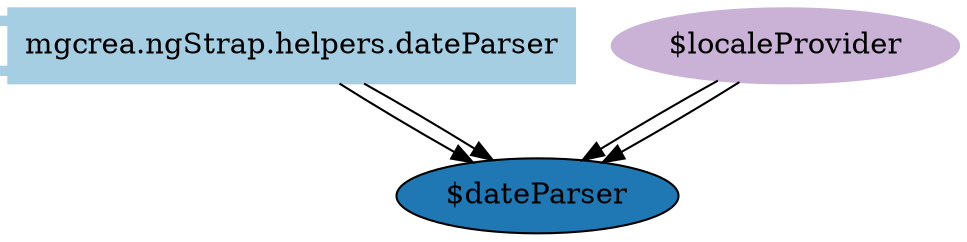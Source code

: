 digraph dependencies {
  node[shape="component",style="filled",colorscheme=paired12]


    node[shape="component"]
    "mgcrea.ngStrap.helpers.dateParser"[label="mgcrea.ngStrap.helpers.dateParser", color=1]

    


    node[shape="ellipse"]
    
      "$dateParser"[label="$dateParser", fillcolor=2]
      "mgcrea.ngStrap.helpers.dateParser" -> "$dateParser"
    
      "$dateParser"[label="$dateParser", fillcolor=2]
      "mgcrea.ngStrap.helpers.dateParser" -> "$dateParser"
    


    

    

    

    node[shape="cds"]
    

    









    node[shape="ellipse",style="filled", color=9]
    
      
        "$localeProvider"[label="$localeProvider"]
        "$localeProvider" -> "$dateParser"
      
    
      
        "$localeProvider"[label="$localeProvider"]
        "$localeProvider" -> "$dateParser"
      
    

    


    

    

    

    


}
